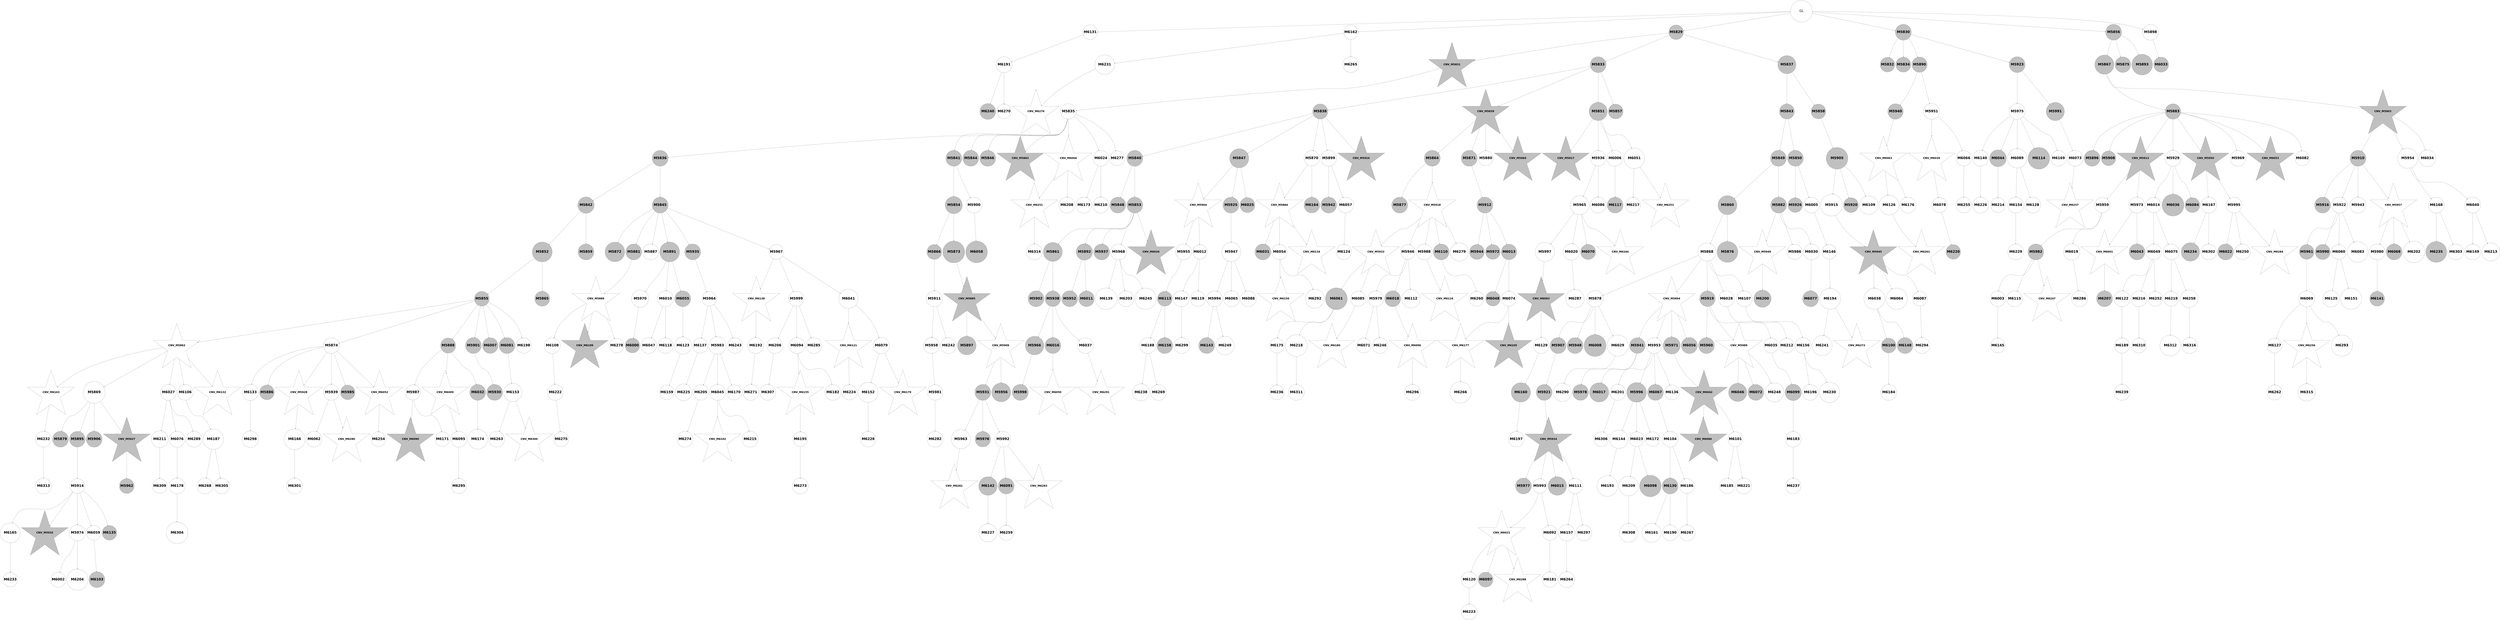 digraph G { 
6146 -> 6249;
6147 -> 6250;
6148 -> 6215;
6149 -> 6185;
6152 -> 6287;
6153 -> 6288;
6155 -> 6186;
6156 -> 6187;
6156 -> 6216;
6157 -> 6217;
6159 -> 6324;
6163 -> 6251;
6164 -> 6218;
6166 -> 6252;
6168 -> 6253;
6170 -> 6219;
6172 -> 6220;
6173 -> 6325;
6178 -> 6254;
6179 -> 6289;
6179 -> 6326;
6180 -> 6255;
6181 -> 6221;
6182 -> 6222;
6182 -> 6256;
6183 -> 6290;
6186 -> 6223;
6188 -> 6257;
6188 -> 6291;
6189 -> 6258;
6191 -> 6259;
6192 -> 6327;
6193 -> 6260;
6193 -> 6328;
6194 -> 6261;
6194 -> 6329;
6201 -> 6262;
6203 -> 6292;
6204 -> 6330;
6209 -> 6263;
6212 -> 6293;
6213 -> 6294;
6213 -> 6331;
6214 -> 6264;
6214 -> 6295;
6215 -> 6265;
6217 -> 6266;
6217 -> 6296;
6218 -> 6297;
6220 -> 6267;
6220 -> 6298;
6221 -> 6299;
6227 -> 6332;
6231 -> 6300;
6232 -> 6333;
6235 -> 6334;
6237 -> 6335;
6242 -> 6336;
6244 -> 6337;
6245 -> 6338;
6248 -> 6301;
6257 -> 6302;
6258 -> 6339;
6277 -> 6340;
6282 -> 6341;
6284 -> 6342;
5854 -> 5855;
5854 -> 5856;
5854 -> 5882;
5854 -> 5924;
5854 -> 6157;
5854 -> 6188;
5855 -> 5857;
5855 -> 5859;
5855 -> 5863;
5856 -> 5858;
5856 -> 5860;
5856 -> 5916;
5856 -> 5949;
5857 -> 5861;
5859 -> 5864;
5859 -> 5865;
5859 -> 5877;
5859 -> 5883;
5861 -> 5862;
5861 -> 5867;
5861 -> 5870;
5861 -> 5872;
5861 -> 5889;
5861 -> 6030;
5861 -> 6050;
5861 -> 6303;
5862 -> 5868;
5862 -> 5871;
5863 -> 5869;
5863 -> 5884;
5864 -> 5866;
5864 -> 5873;
5864 -> 5896;
5864 -> 5925;
5864 -> 5950;
5865 -> 5890;
5865 -> 5897;
5865 -> 5906;
5865 -> 6010;
5866 -> 5874;
5866 -> 5879;
5867 -> 5880;
5867 -> 5926;
5868 -> 5878;
5868 -> 5885;
5869 -> 5875;
5869 -> 5876;
5871 -> 5898;
5871 -> 5907;
5871 -> 5913;
5871 -> 5917;
5871 -> 5961;
5871 -> 5993;
5873 -> 5930;
5873 -> 5951;
5873 -> 6051;
5875 -> 5886;
5875 -> 5908;
5876 -> 5952;
5876 -> 6031;
5877 -> 5943;
5877 -> 5962;
5877 -> 6032;
5877 -> 6077;
5878 -> 5881;
5878 -> 5891;
5879 -> 5887;
5879 -> 5918;
5879 -> 5963;
5879 -> 5994;
5879 -> 6052;
5880 -> 5892;
5880 -> 5899;
5881 -> 5888;
5881 -> 5900;
5881 -> 5914;
5881 -> 5927;
5881 -> 6033;
5881 -> 6107;
5881 -> 6224;
5882 -> 5893;
5882 -> 5901;
5882 -> 5919;
5884 -> 5931;
5886 -> 5894;
5886 -> 5902;
5887 -> 5928;
5887 -> 5964;
5888 -> 5895;
5888 -> 6053;
5888 -> 6132;
5888 -> 6158;
5888 -> 6189;
5890 -> 5903;
5890 -> 5944;
5892 -> 5937;
5893 -> 5909;
5893 -> 5929;
5894 -> 5904;
5894 -> 5920;
5894 -> 5945;
5894 -> 6054;
5894 -> 6133;
5895 -> 5905;
5895 -> 5921;
5895 -> 5932;
5895 -> 5953;
5896 -> 5910;
5896 -> 6190;
5897 -> 5938;
5899 -> 5911;
5900 -> 5912;
5900 -> 5954;
5900 -> 5965;
5900 -> 6011;
5900 -> 6078;
5900 -> 6159;
5904 -> 5933;
5904 -> 5974;
5904 -> 6034;
5904 -> 6055;
5907 -> 5915;
5908 -> 5975;
5908 -> 6012;
5908 -> 6056;
5909 -> 5922;
5909 -> 5934;
5909 -> 5939;
5909 -> 5955;
5909 -> 5976;
5909 -> 5995;
5909 -> 6079;
5909 -> 6108;
5910 -> 6057;
5910 -> 6080;
5910 -> 6160;
5911 -> 5923;
5911 -> 5935;
5914 -> 6013;
5914 -> 6035;
5914 -> 6058;
5915 -> 6134;
5915 -> 6225;
5915 -> 6304;
5916 -> 5966;
5916 -> 5977;
5917 -> 5996;
5917 -> 6036;
5917 -> 6081;
5918 -> 5978;
5918 -> 6037;
5920 -> 5967;
5920 -> 5979;
5920 -> 5997;
5920 -> 6082;
5921 -> 5940;
5924 -> 6059;
5925 -> 5968;
5925 -> 6083;
5926 -> 6084;
5927 -> 5956;
5929 -> 5936;
5929 -> 5980;
5929 -> 6060;
5930 -> 5981;
5930 -> 6038;
5931 -> 5941;
5931 -> 5946;
5931 -> 6135;
5933 -> 5947;
5935 -> 5957;
5935 -> 5982;
5936 -> 5942;
5936 -> 5948;
5936 -> 5969;
5936 -> 5983;
5937 -> 5984;
5937 -> 6268;
5938 -> 5970;
5938 -> 5998;
5938 -> 6039;
5939 -> 5985;
5939 -> 5999;
5940 -> 5958;
5940 -> 6000;
5940 -> 6085;
5940 -> 6161;
5940 -> 6191;
5941 -> 5971;
5944 -> 5959;
5944 -> 5972;
5944 -> 6014;
5944 -> 6136;
5944 -> 6305;
5945 -> 5986;
5945 -> 6015;
5945 -> 6061;
5947 -> 5960;
5948 -> 5987;
5948 -> 6016;
5948 -> 6086;
5948 -> 6109;
5949 -> 6001;
5949 -> 6017;
5951 -> 5973;
5953 -> 5988;
5954 -> 6192;
5955 -> 6040;
5955 -> 6062;
5955 -> 6110;
5957 -> 5989;
5957 -> 6002;
5957 -> 6018;
5959 -> 6087;
5959 -> 6111;
5960 -> 6003;
5960 -> 6019;
5960 -> 6041;
5960 -> 6137;
5961 -> 5990;
5962 -> 5991;
5962 -> 6112;
5964 -> 5992;
5964 -> 6042;
5964 -> 6063;
5965 -> 6088;
5965 -> 6306;
5966 -> 6089;
5967 -> 6004;
5967 -> 6043;
5971 -> 6064;
5971 -> 6090;
5971 -> 6113;
5972 -> 6005;
5972 -> 6044;
5972 -> 6138;
5973 -> 6020;
5973 -> 6091;
5973 -> 6114;
5975 -> 6226;
5976 -> 6021;
5976 -> 6193;
5977 -> 6065;
5977 -> 6092;
5979 -> 6022;
5979 -> 6093;
5979 -> 6162;
5979 -> 6227;
5980 -> 6066;
5980 -> 6194;
5981 -> 6139;
5983 -> 6006;
5983 -> 6094;
5983 -> 6228;
5984 -> 6007;
5985 -> 6008;
5985 -> 6045;
5987 -> 6095;
5989 -> 6307;
5990 -> 6009;
5990 -> 6163;
5990 -> 6269;
5991 -> 6023;
5991 -> 6046;
5991 -> 6096;
5991 -> 6270;
5992 -> 6024;
5993 -> 6025;
5993 -> 6067;
5993 -> 6164;
5994 -> 6165;
5994 -> 6229;
5994 -> 6271;
5996 -> 6026;
5997 -> 6068;
5999 -> 6027;
5999 -> 6069;
6000 -> 6028;
6000 -> 6230;
6001 -> 6070;
6001 -> 6115;
6001 -> 6140;
6001 -> 6166;
6001 -> 6195;
6005 -> 6097;
6005 -> 6272;
6006 -> 6167;
6007 -> 6308;
6008 -> 6029;
6008 -> 6141;
6008 -> 6273;
6009 -> 6071;
6009 -> 6196;
6009 -> 6231;
6013 -> 6116;
6013 -> 6197;
6014 -> 6142;
6015 -> 6072;
6015 -> 6098;
6015 -> 6274;
6017 -> 6099;
6018 -> 6117;
6018 -> 6168;
6018 -> 6309;
6019 -> 6047;
6019 -> 6118;
6020 -> 6169;
6020 -> 6275;
6021 -> 6048;
6021 -> 6276;
6021 -> 6310;
6022 -> 6049;
6022 -> 6170;
6022 -> 6198;
6023 -> 6119;
6025 -> 6120;
6025 -> 6232;
6025 -> 6311;
6027 -> 6233;
6029 -> 6171;
6030 -> 6234;
6030 -> 6277;
6031 -> 6172;
6032 -> 6143;
6035 -> 6121;
6036 -> 6073;
6036 -> 6144;
6038 -> 6145;
6038 -> 6173;
6039 -> 6074;
6039 -> 6100;
6040 -> 6075;
6040 -> 6101;
6042 -> 6076;
6044 -> 6122;
6045 -> 6312;
6046 -> 6313;
6047 -> 6123;
6047 -> 6146;
6047 -> 6314;
6049 -> 6124;
6049 -> 6235;
6050 -> 6199;
6050 -> 6236;
6053 -> 6102;
6053 -> 6237;
6053 -> 6315;
6054 -> 6238;
6055 -> 6316;
6056 -> 6103;
6058 -> 6200;
6061 -> 6125;
6063 -> 6317;
6064 -> 6126;
6064 -> 6174;
6065 -> 6104;
6066 -> 6175;
6066 -> 6239;
6067 -> 6105;
6067 -> 6147;
6068 -> 6106;
6068 -> 6127;
6070 -> 6240;
6071 -> 6128;
6071 -> 6241;
6075 -> 6148;
6075 -> 6242;
6075 -> 6278;
6077 -> 6243;
6077 -> 6279;
6078 -> 6280;
6080 -> 6176;
6080 -> 6318;
6081 -> 6149;
6083 -> 6150;
6085 -> 6129;
6086 -> 6151;
6086 -> 6177;
6087 -> 6201;
6087 -> 6244;
6089 -> 6152;
6089 -> 6202;
6092 -> 6281;
6093 -> 6130;
6095 -> 6153;
6095 -> 6282;
6095 -> 6319;
6099 -> 6283;
6100 -> 6131;
6100 -> 6203;
6101 -> 6245;
6101 -> 6284;
6102 -> 6204;
6104 -> 6246;
6105 -> 6178;
6105 -> 6205;
6107 -> 6179;
6111 -> 6206;
6113 -> 6320;
6115 -> 6154;
6115 -> 6180;
6117 -> 6285;
6118 -> 6207;
6119 -> 6155;
6120 -> 6181;
6120 -> 6208;
6121 -> 6321;
6122 -> 6322;
6125 -> 6209;
6126 -> 6210;
6127 -> 6211;
6127 -> 6247;
6130 -> 6156;
6130 -> 6212;
6132 -> 6213;
6133 -> 6182;
6134 -> 6248;
6136 -> 6286;
6137 -> 6183;
6137 -> 6323;
6139 -> 6184;
6139 -> 6214;
5854 [label="GL" fontname="arial-bold" fontsize=56 width=5 height=5];
5855 [shape=circle style=filled fillcolor=grey fontname="helvetica-bold" fontsize=56 label="M5829" width=3.18 height=2 ];
5856 [shape=circle style=filled fillcolor=grey fontname="helvetica-bold" fontsize=56 label="M5830" width=0.17 height=2 ];
5857 [shape=star style=filled fillcolor=grey fontname="helvetica-bold" fontsize=42 label="CNV_M5831"];
5858 [shape=circle style=filled fillcolor=grey fontname="helvetica-bold" fontsize=56 label="M5832" width=3.08 height=2 ];
5859 [shape=circle style=filled fillcolor=grey fontname="helvetica-bold" fontsize=56 label="M5833" width=1 height=2 ];
5860 [shape=circle style=filled fillcolor=grey fontname="helvetica-bold" fontsize=56 label="M5834" width=2.61 height=2 ];
5861 [shape=circle style=filled fillcolor=white fontname="helvetica-bold" fontsize=56 label="M5835" width=3.55 height=2 ];
5862 [shape=circle style=filled fillcolor=grey fontname="helvetica-bold" fontsize=56 label="M5836" width=0.75 height=2 ];
5863 [shape=circle style=filled fillcolor=grey fontname="helvetica-bold" fontsize=56 label="M5837" width=4.14 height=2 ];
5864 [shape=circle style=filled fillcolor=grey fontname="helvetica-bold" fontsize=56 label="M5838" width=3.45 height=2 ];
5865 [shape=star style=filled fillcolor=grey fontname="helvetica-bold" fontsize=42 label="CNV_M5839"];
5866 [shape=circle style=filled fillcolor=grey fontname="helvetica-bold" fontsize=56 label="M5840" width=0.85 height=2 ];
5867 [shape=circle style=filled fillcolor=grey fontname="helvetica-bold" fontsize=56 label="M5841" width=1.68 height=2 ];
5868 [shape=circle style=filled fillcolor=grey fontname="helvetica-bold" fontsize=56 label="M5842" width=3.73 height=2 ];
5869 [shape=circle style=filled fillcolor=grey fontname="helvetica-bold" fontsize=56 label="M5843" width=2.54 height=2 ];
5870 [shape=circle style=filled fillcolor=grey fontname="helvetica-bold" fontsize=56 label="M5844" width=0.09 height=2 ];
5871 [shape=circle style=filled fillcolor=grey fontname="helvetica-bold" fontsize=56 label="M5845" width=0.61 height=2 ];
5872 [shape=circle style=filled fillcolor=grey fontname="helvetica-bold" fontsize=56 label="M5846" width=1.42 height=2 ];
5873 [shape=circle style=filled fillcolor=grey fontname="helvetica-bold" fontsize=56 label="M5847" width=4.36 height=2 ];
5874 [shape=circle style=filled fillcolor=grey fontname="helvetica-bold" fontsize=56 label="M5848" width=0.58 height=2 ];
5875 [shape=circle style=filled fillcolor=grey fontname="helvetica-bold" fontsize=56 label="M5849" width=3.62 height=2 ];
5876 [shape=circle style=filled fillcolor=grey fontname="helvetica-bold" fontsize=56 label="M5850" width=1.4 height=2 ];
5877 [shape=circle style=filled fillcolor=grey fontname="helvetica-bold" fontsize=56 label="M5851" width=4.14 height=2 ];
5878 [shape=circle style=filled fillcolor=grey fontname="helvetica-bold" fontsize=56 label="M5852" width=4.53 height=2 ];
5879 [shape=circle style=filled fillcolor=grey fontname="helvetica-bold" fontsize=56 label="M5853" width=1.72 height=2 ];
5880 [shape=circle style=filled fillcolor=grey fontname="helvetica-bold" fontsize=56 label="M5854" width=3.9 height=2 ];
5881 [shape=circle style=filled fillcolor=grey fontname="helvetica-bold" fontsize=56 label="M5855" width=2.83 height=2 ];
5882 [shape=circle style=filled fillcolor=grey fontname="helvetica-bold" fontsize=56 label="M5856" width=0.29 height=2 ];
5883 [shape=circle style=filled fillcolor=grey fontname="helvetica-bold" fontsize=56 label="M5857" width=2.9 height=2 ];
5884 [shape=circle style=filled fillcolor=grey fontname="helvetica-bold" fontsize=56 label="M5858" width=2.86 height=2 ];
5885 [shape=circle style=filled fillcolor=grey fontname="helvetica-bold" fontsize=56 label="M5859" width=0.63 height=2 ];
5886 [shape=circle style=filled fillcolor=grey fontname="helvetica-bold" fontsize=56 label="M5860" width=4.33 height=2 ];
5887 [shape=circle style=filled fillcolor=grey fontname="helvetica-bold" fontsize=56 label="M5861" width=4.32 height=2 ];
5888 [shape=star style=filled fillcolor=white fontname="helvetica-bold" fontsize=42 label="CNV_M5862"];
5889 [shape=star style=filled fillcolor=grey fontname="helvetica-bold" fontsize=42 label="CNV_M5863"];
5890 [shape=circle style=filled fillcolor=grey fontname="helvetica-bold" fontsize=56 label="M5864" width=1.52 height=2 ];
5891 [shape=circle style=filled fillcolor=grey fontname="helvetica-bold" fontsize=56 label="M5865" width=2.71 height=2 ];
5892 [shape=circle style=filled fillcolor=grey fontname="helvetica-bold" fontsize=56 label="M5866" width=2.76 height=2 ];
5893 [shape=circle style=filled fillcolor=grey fontname="helvetica-bold" fontsize=56 label="M5867" width=4.38 height=2 ];
5894 [shape=circle style=filled fillcolor=white fontname="helvetica-bold" fontsize=56 label="M5868" width=4.14 height=2 ];
5895 [shape=circle style=filled fillcolor=white fontname="helvetica-bold" fontsize=56 label="M5869" width=5 height=2 ];
5896 [shape=circle style=filled fillcolor=white fontname="helvetica-bold" fontsize=56 label="M5870" width=2.24 height=2 ];
5897 [shape=circle style=filled fillcolor=grey fontname="helvetica-bold" fontsize=56 label="M5871" width=0.9 height=2 ];
5898 [shape=circle style=filled fillcolor=grey fontname="helvetica-bold" fontsize=56 label="M5872" width=4.49 height=2 ];
5899 [shape=circle style=filled fillcolor=grey fontname="helvetica-bold" fontsize=56 label="M5873" width=4.97 height=2 ];
5900 [shape=circle style=filled fillcolor=white fontname="helvetica-bold" fontsize=56 label="M5874" width=1.2 height=2 ];
5901 [shape=circle style=filled fillcolor=grey fontname="helvetica-bold" fontsize=56 label="M5875" width=2.12 height=2 ];
5902 [shape=circle style=filled fillcolor=grey fontname="helvetica-bold" fontsize=56 label="M5876" width=4.76 height=2 ];
5903 [shape=circle style=filled fillcolor=grey fontname="helvetica-bold" fontsize=56 label="M5877" width=1.38 height=2 ];
5904 [shape=circle style=filled fillcolor=white fontname="helvetica-bold" fontsize=56 label="M5878" width=3.76 height=2 ];
5905 [shape=circle style=filled fillcolor=grey fontname="helvetica-bold" fontsize=56 label="M5879" width=0.1 height=2 ];
5906 [shape=circle style=filled fillcolor=white fontname="helvetica-bold" fontsize=56 label="M5880" width=3.4 height=2 ];
5907 [shape=circle style=filled fillcolor=grey fontname="helvetica-bold" fontsize=56 label="M5881" width=0.61 height=2 ];
5908 [shape=circle style=filled fillcolor=grey fontname="helvetica-bold" fontsize=56 label="M5882" width=1.37 height=2 ];
5909 [shape=circle style=filled fillcolor=grey fontname="helvetica-bold" fontsize=56 label="M5883" width=2.22 height=2 ];
5910 [shape=star style=filled fillcolor=white fontname="helvetica-bold" fontsize=42 label="CNV_M5884"];
5911 [shape=star style=filled fillcolor=grey fontname="helvetica-bold" fontsize=42 label="CNV_M5885"];
5912 [shape=circle style=filled fillcolor=grey fontname="helvetica-bold" fontsize=56 label="M5886" width=3.36 height=2 ];
5913 [shape=circle style=filled fillcolor=white fontname="helvetica-bold" fontsize=56 label="M5887" width=1.29 height=2 ];
5914 [shape=circle style=filled fillcolor=grey fontname="helvetica-bold" fontsize=56 label="M5888" width=3.44 height=2 ];
5915 [shape=star style=filled fillcolor=white fontname="helvetica-bold" fontsize=42 label="CNV_M5889"];
5916 [shape=circle style=filled fillcolor=grey fontname="helvetica-bold" fontsize=56 label="M5890" width=2.34 height=2 ];
5917 [shape=circle style=filled fillcolor=grey fontname="helvetica-bold" fontsize=56 label="M5891" width=4.52 height=2 ];
5918 [shape=circle style=filled fillcolor=grey fontname="helvetica-bold" fontsize=56 label="M5892" width=3.73 height=2 ];
5919 [shape=circle style=filled fillcolor=grey fontname="helvetica-bold" fontsize=56 label="M5893" width=4.73 height=2 ];
5920 [shape=star style=filled fillcolor=white fontname="helvetica-bold" fontsize=42 label="CNV_M5894"];
5921 [shape=circle style=filled fillcolor=grey fontname="helvetica-bold" fontsize=56 label="M5895" width=2.08 height=2 ];
5922 [shape=circle style=filled fillcolor=grey fontname="helvetica-bold" fontsize=56 label="M5896" width=1.06 height=2 ];
5923 [shape=circle style=filled fillcolor=grey fontname="helvetica-bold" fontsize=56 label="M5897" width=4.23 height=2 ];
5924 [shape=circle style=filled fillcolor=white fontname="helvetica-bold" fontsize=56 label="M5898" width=3.63 height=2 ];
5925 [shape=circle style=filled fillcolor=white fontname="helvetica-bold" fontsize=56 label="M5899" width=1.67 height=2 ];
5926 [shape=circle style=filled fillcolor=white fontname="helvetica-bold" fontsize=56 label="M5900" width=0.75 height=2 ];
5927 [shape=circle style=filled fillcolor=grey fontname="helvetica-bold" fontsize=56 label="M5901" width=0.39 height=2 ];
5928 [shape=circle style=filled fillcolor=grey fontname="helvetica-bold" fontsize=56 label="M5902" width=1.09 height=2 ];
5929 [shape=star style=filled fillcolor=grey fontname="helvetica-bold" fontsize=42 label="CNV_M5903"];
5930 [shape=star style=filled fillcolor=white fontname="helvetica-bold" fontsize=42 label="CNV_M5904"];
5931 [shape=circle style=filled fillcolor=grey fontname="helvetica-bold" fontsize=56 label="M5905" width=4.94 height=2 ];
5932 [shape=circle style=filled fillcolor=grey fontname="helvetica-bold" fontsize=56 label="M5906" width=0 height=2 ];
5933 [shape=circle style=filled fillcolor=grey fontname="helvetica-bold" fontsize=56 label="M5907" width=0.1 height=2 ];
5934 [shape=circle style=filled fillcolor=grey fontname="helvetica-bold" fontsize=56 label="M5908" width=3.03 height=2 ];
5935 [shape=star style=filled fillcolor=white fontname="helvetica-bold" fontsize=42 label="CNV_M5909"];
5936 [shape=circle style=filled fillcolor=grey fontname="helvetica-bold" fontsize=56 label="M5910" width=1.22 height=2 ];
5937 [shape=circle style=filled fillcolor=white fontname="helvetica-bold" fontsize=56 label="M5911" width=1.47 height=2 ];
5938 [shape=circle style=filled fillcolor=grey fontname="helvetica-bold" fontsize=56 label="M5912" width=3.63 height=2 ];
5939 [shape=star style=filled fillcolor=grey fontname="helvetica-bold" fontsize=42 label="CNV_M5913"];
5940 [shape=circle style=filled fillcolor=white fontname="helvetica-bold" fontsize=56 label="M5914" width=2.74 height=2 ];
5941 [shape=circle style=filled fillcolor=white fontname="helvetica-bold" fontsize=56 label="M5915" width=5 height=2 ];
5942 [shape=circle style=filled fillcolor=grey fontname="helvetica-bold" fontsize=56 label="M5916" width=1.88 height=2 ];
5943 [shape=star style=filled fillcolor=grey fontname="helvetica-bold" fontsize=42 label="CNV_M5917"];
5944 [shape=star style=filled fillcolor=white fontname="helvetica-bold" fontsize=42 label="CNV_M5918"];
5945 [shape=circle style=filled fillcolor=grey fontname="helvetica-bold" fontsize=56 label="M5919" width=3.56 height=2 ];
5946 [shape=circle style=filled fillcolor=grey fontname="helvetica-bold" fontsize=56 label="M5920" width=2.71 height=2 ];
5947 [shape=circle style=filled fillcolor=grey fontname="helvetica-bold" fontsize=56 label="M5921" width=0.27 height=2 ];
5948 [shape=circle style=filled fillcolor=white fontname="helvetica-bold" fontsize=56 label="M5922" width=1.45 height=2 ];
5949 [shape=circle style=filled fillcolor=grey fontname="helvetica-bold" fontsize=56 label="M5923" width=0.37 height=2 ];
5950 [shape=star style=filled fillcolor=grey fontname="helvetica-bold" fontsize=42 label="CNV_M5924"];
5951 [shape=circle style=filled fillcolor=grey fontname="helvetica-bold" fontsize=56 label="M5925" width=1.49 height=2 ];
5952 [shape=circle style=filled fillcolor=grey fontname="helvetica-bold" fontsize=56 label="M5926" width=3.2 height=2 ];
5953 [shape=star style=filled fillcolor=grey fontname="helvetica-bold" fontsize=42 label="CNV_M5927"];
5954 [shape=star style=filled fillcolor=white fontname="helvetica-bold" fontsize=42 label="CNV_M5928"];
5955 [shape=circle style=filled fillcolor=white fontname="helvetica-bold" fontsize=56 label="M5929" width=0.01 height=2 ];
5956 [shape=circle style=filled fillcolor=grey fontname="helvetica-bold" fontsize=56 label="M5930" width=0.53 height=2 ];
5957 [shape=circle style=filled fillcolor=grey fontname="helvetica-bold" fontsize=56 label="M5931" width=1.76 height=2 ];
5958 [shape=star style=filled fillcolor=grey fontname="helvetica-bold" fontsize=42 label="CNV_M5932"];
5959 [shape=star style=filled fillcolor=white fontname="helvetica-bold" fontsize=42 label="CNV_M5933"];
5960 [shape=star style=filled fillcolor=grey fontname="helvetica-bold" fontsize=42 label="CNV_M5934"];
5961 [shape=circle style=filled fillcolor=grey fontname="helvetica-bold" fontsize=56 label="M5935" width=0.62 height=2 ];
5962 [shape=circle style=filled fillcolor=white fontname="helvetica-bold" fontsize=56 label="M5936" width=2.19 height=2 ];
5963 [shape=circle style=filled fillcolor=grey fontname="helvetica-bold" fontsize=56 label="M5937" width=0.51 height=2 ];
5964 [shape=circle style=filled fillcolor=grey fontname="helvetica-bold" fontsize=56 label="M5938" width=2.14 height=2 ];
5965 [shape=circle style=filled fillcolor=white fontname="helvetica-bold" fontsize=56 label="M5939" width=1.78 height=2 ];
5966 [shape=circle style=filled fillcolor=grey fontname="helvetica-bold" fontsize=56 label="M5940" width=2.21 height=2 ];
5967 [shape=circle style=filled fillcolor=grey fontname="helvetica-bold" fontsize=56 label="M5941" width=3.57 height=2 ];
5968 [shape=circle style=filled fillcolor=grey fontname="helvetica-bold" fontsize=56 label="M5942" width=1.24 height=2 ];
5969 [shape=circle style=filled fillcolor=white fontname="helvetica-bold" fontsize=56 label="M5943" width=0.93 height=2 ];
5970 [shape=circle style=filled fillcolor=grey fontname="helvetica-bold" fontsize=56 label="M5944" width=2.66 height=2 ];
5971 [shape=star style=filled fillcolor=grey fontname="helvetica-bold" fontsize=42 label="CNV_M5945"];
5972 [shape=circle style=filled fillcolor=white fontname="helvetica-bold" fontsize=56 label="M5946" width=2.97 height=2 ];
5973 [shape=circle style=filled fillcolor=white fontname="helvetica-bold" fontsize=56 label="M5947" width=4.37 height=2 ];
5974 [shape=circle style=filled fillcolor=grey fontname="helvetica-bold" fontsize=56 label="M5948" width=1.12 height=2 ];
5975 [shape=star style=filled fillcolor=white fontname="helvetica-bold" fontsize=42 label="CNV_M5949"];
5976 [shape=star style=filled fillcolor=grey fontname="helvetica-bold" fontsize=42 label="CNV_M5950"];
5977 [shape=circle style=filled fillcolor=white fontname="helvetica-bold" fontsize=56 label="M5951" width=0.01 height=2 ];
5978 [shape=circle style=filled fillcolor=grey fontname="helvetica-bold" fontsize=56 label="M5952" width=1.44 height=2 ];
5979 [shape=circle style=filled fillcolor=white fontname="helvetica-bold" fontsize=56 label="M5953" width=0.31 height=2 ];
5980 [shape=circle style=filled fillcolor=white fontname="helvetica-bold" fontsize=56 label="M5954" width=4.61 height=2 ];
5981 [shape=circle style=filled fillcolor=white fontname="helvetica-bold" fontsize=56 label="M5955" width=1.92 height=2 ];
5982 [shape=circle style=filled fillcolor=grey fontname="helvetica-bold" fontsize=56 label="M5956" width=4.31 height=2 ];
5983 [shape=star style=filled fillcolor=white fontname="helvetica-bold" fontsize=42 label="CNV_M5957"];
5984 [shape=circle style=filled fillcolor=white fontname="helvetica-bold" fontsize=56 label="M5958" width=0.52 height=2 ];
5985 [shape=circle style=filled fillcolor=white fontname="helvetica-bold" fontsize=56 label="M5959" width=3.49 height=2 ];
5986 [shape=circle style=filled fillcolor=grey fontname="helvetica-bold" fontsize=56 label="M5960" width=0.58 height=2 ];
5987 [shape=circle style=filled fillcolor=grey fontname="helvetica-bold" fontsize=56 label="M5961" width=2.94 height=2 ];
5988 [shape=circle style=filled fillcolor=grey fontname="helvetica-bold" fontsize=56 label="M5962" width=2.86 height=2 ];
5989 [shape=circle style=filled fillcolor=white fontname="helvetica-bold" fontsize=56 label="M5963" width=4.38 height=2 ];
5990 [shape=circle style=filled fillcolor=white fontname="helvetica-bold" fontsize=56 label="M5964" width=3.27 height=2 ];
5991 [shape=circle style=filled fillcolor=white fontname="helvetica-bold" fontsize=56 label="M5965" width=4.32 height=2 ];
5992 [shape=circle style=filled fillcolor=grey fontname="helvetica-bold" fontsize=56 label="M5966" width=4.23 height=2 ];
5993 [shape=circle style=filled fillcolor=white fontname="helvetica-bold" fontsize=56 label="M5967" width=2.97 height=2 ];
5994 [shape=circle style=filled fillcolor=white fontname="helvetica-bold" fontsize=56 label="M5968" width=2.04 height=2 ];
5995 [shape=circle style=filled fillcolor=white fontname="helvetica-bold" fontsize=56 label="M5969" width=2.11 height=2 ];
5996 [shape=circle style=filled fillcolor=white fontname="helvetica-bold" fontsize=56 label="M5970" width=3.93 height=2 ];
5997 [shape=circle style=filled fillcolor=grey fontname="helvetica-bold" fontsize=56 label="M5971" width=3.89 height=2 ];
5998 [shape=circle style=filled fillcolor=grey fontname="helvetica-bold" fontsize=56 label="M5972" width=3.02 height=2 ];
5999 [shape=circle style=filled fillcolor=white fontname="helvetica-bold" fontsize=56 label="M5973" width=1.78 height=2 ];
6000 [shape=circle style=filled fillcolor=white fontname="helvetica-bold" fontsize=56 label="M5974" width=1.42 height=2 ];
6001 [shape=circle style=filled fillcolor=white fontname="helvetica-bold" fontsize=56 label="M5975" width=0.61 height=2 ];
6002 [shape=circle style=filled fillcolor=grey fontname="helvetica-bold" fontsize=56 label="M5976" width=2.26 height=2 ];
6003 [shape=circle style=filled fillcolor=grey fontname="helvetica-bold" fontsize=56 label="M5977" width=0.17 height=2 ];
6004 [shape=circle style=filled fillcolor=grey fontname="helvetica-bold" fontsize=56 label="M5978" width=0.87 height=2 ];
6005 [shape=circle style=filled fillcolor=white fontname="helvetica-bold" fontsize=56 label="M5979" width=1.5 height=2 ];
6006 [shape=circle style=filled fillcolor=white fontname="helvetica-bold" fontsize=56 label="M5980" width=1.06 height=2 ];
6007 [shape=circle style=filled fillcolor=white fontname="helvetica-bold" fontsize=56 label="M5981" width=2.2 height=2 ];
6008 [shape=circle style=filled fillcolor=grey fontname="helvetica-bold" fontsize=56 label="M5982" width=1.9 height=2 ];
6009 [shape=circle style=filled fillcolor=white fontname="helvetica-bold" fontsize=56 label="M5983" width=3.98 height=2 ];
6010 [shape=star style=filled fillcolor=grey fontname="helvetica-bold" fontsize=42 label="CNV_M5984"];
6011 [shape=circle style=filled fillcolor=grey fontname="helvetica-bold" fontsize=56 label="M5985" width=3.24 height=2 ];
6012 [shape=circle style=filled fillcolor=white fontname="helvetica-bold" fontsize=56 label="M5986" width=3.48 height=2 ];
6013 [shape=circle style=filled fillcolor=white fontname="helvetica-bold" fontsize=56 label="M5987" width=2.38 height=2 ];
6014 [shape=circle style=filled fillcolor=white fontname="helvetica-bold" fontsize=56 label="M5988" width=0.94 height=2 ];
6015 [shape=star style=filled fillcolor=white fontname="helvetica-bold" fontsize=42 label="CNV_M5989"];
6016 [shape=circle style=filled fillcolor=grey fontname="helvetica-bold" fontsize=56 label="M5990" width=2.47 height=2 ];
6017 [shape=circle style=filled fillcolor=grey fontname="helvetica-bold" fontsize=56 label="M5991" width=4.15 height=2 ];
6018 [shape=circle style=filled fillcolor=white fontname="helvetica-bold" fontsize=56 label="M5992" width=1.51 height=2 ];
6019 [shape=circle style=filled fillcolor=white fontname="helvetica-bold" fontsize=56 label="M5993" width=3.25 height=2 ];
6020 [shape=circle style=filled fillcolor=white fontname="helvetica-bold" fontsize=56 label="M5994" width=2.05 height=2 ];
6021 [shape=circle style=filled fillcolor=white fontname="helvetica-bold" fontsize=56 label="M5995" width=1.25 height=2 ];
6022 [shape=circle style=filled fillcolor=grey fontname="helvetica-bold" fontsize=56 label="M5996" width=4.48 height=2 ];
6023 [shape=circle style=filled fillcolor=white fontname="helvetica-bold" fontsize=56 label="M5997" width=4.4 height=2 ];
6024 [shape=circle style=filled fillcolor=grey fontname="helvetica-bold" fontsize=56 label="M5998" width=3.65 height=2 ];
6025 [shape=circle style=filled fillcolor=white fontname="helvetica-bold" fontsize=56 label="M5999" width=2.38 height=2 ];
6026 [shape=circle style=filled fillcolor=grey fontname="helvetica-bold" fontsize=56 label="M6000" width=3.24 height=2 ];
6027 [shape=star style=filled fillcolor=white fontname="helvetica-bold" fontsize=42 label="CNV_M6001"];
6028 [shape=circle style=filled fillcolor=white fontname="helvetica-bold" fontsize=56 label="M6002" width=2.55 height=2 ];
6029 [shape=circle style=filled fillcolor=white fontname="helvetica-bold" fontsize=56 label="M6003" width=2.24 height=2 ];
6030 [shape=star style=filled fillcolor=white fontname="helvetica-bold" fontsize=42 label="CNV_M6004"];
6031 [shape=circle style=filled fillcolor=white fontname="helvetica-bold" fontsize=56 label="M6005" width=1.19 height=2 ];
6032 [shape=circle style=filled fillcolor=white fontname="helvetica-bold" fontsize=56 label="M6006" width=0.07 height=2 ];
6033 [shape=circle style=filled fillcolor=grey fontname="helvetica-bold" fontsize=56 label="M6007" width=2.14 height=2 ];
6034 [shape=circle style=filled fillcolor=grey fontname="helvetica-bold" fontsize=56 label="M6008" width=5 height=2 ];
6035 [shape=star style=filled fillcolor=white fontname="helvetica-bold" fontsize=42 label="CNV_M6009"];
6036 [shape=circle style=filled fillcolor=white fontname="helvetica-bold" fontsize=56 label="M6010" width=1.15 height=2 ];
6037 [shape=circle style=filled fillcolor=grey fontname="helvetica-bold" fontsize=56 label="M6011" width=2.13 height=2 ];
6038 [shape=circle style=filled fillcolor=white fontname="helvetica-bold" fontsize=56 label="M6012" width=3.24 height=2 ];
6039 [shape=circle style=filled fillcolor=grey fontname="helvetica-bold" fontsize=56 label="M6013" width=3.53 height=2 ];
6040 [shape=circle style=filled fillcolor=white fontname="helvetica-bold" fontsize=56 label="M6014" width=2.38 height=2 ];
6041 [shape=circle style=filled fillcolor=grey fontname="helvetica-bold" fontsize=56 label="M6015" width=4.22 height=2 ];
6042 [shape=circle style=filled fillcolor=grey fontname="helvetica-bold" fontsize=56 label="M6016" width=0.94 height=2 ];
6043 [shape=circle style=filled fillcolor=grey fontname="helvetica-bold" fontsize=56 label="M6017" width=4.37 height=2 ];
6044 [shape=circle style=filled fillcolor=grey fontname="helvetica-bold" fontsize=56 label="M6018" width=0.64 height=2 ];
6045 [shape=circle style=filled fillcolor=white fontname="helvetica-bold" fontsize=56 label="M6019" width=3.74 height=2 ];
6046 [shape=circle style=filled fillcolor=white fontname="helvetica-bold" fontsize=56 label="M6020" width=3.76 height=2 ];
6047 [shape=star style=filled fillcolor=white fontname="helvetica-bold" fontsize=42 label="CNV_M6021"];
6048 [shape=circle style=filled fillcolor=grey fontname="helvetica-bold" fontsize=56 label="M6022" width=1.86 height=2 ];
6049 [shape=circle style=filled fillcolor=white fontname="helvetica-bold" fontsize=56 label="M6023" width=3.38 height=2 ];
6050 [shape=circle style=filled fillcolor=white fontname="helvetica-bold" fontsize=56 label="M6024" width=2.06 height=2 ];
6051 [shape=circle style=filled fillcolor=grey fontname="helvetica-bold" fontsize=56 label="M6025" width=2.64 height=2 ];
6052 [shape=star style=filled fillcolor=grey fontname="helvetica-bold" fontsize=42 label="CNV_M6026"];
6053 [shape=circle style=filled fillcolor=white fontname="helvetica-bold" fontsize=56 label="M6027" width=0.9 height=2 ];
6054 [shape=circle style=filled fillcolor=white fontname="helvetica-bold" fontsize=56 label="M6028" width=1.34 height=2 ];
6055 [shape=circle style=filled fillcolor=white fontname="helvetica-bold" fontsize=56 label="M6029" width=4.86 height=2 ];
6056 [shape=circle style=filled fillcolor=white fontname="helvetica-bold" fontsize=56 label="M6030" width=1.25 height=2 ];
6057 [shape=circle style=filled fillcolor=grey fontname="helvetica-bold" fontsize=56 label="M6031" width=1.91 height=2 ];
6058 [shape=circle style=filled fillcolor=grey fontname="helvetica-bold" fontsize=56 label="M6032" width=0.38 height=2 ];
6059 [shape=circle style=filled fillcolor=grey fontname="helvetica-bold" fontsize=56 label="M6033" width=2.56 height=2 ];
6060 [shape=circle style=filled fillcolor=white fontname="helvetica-bold" fontsize=56 label="M6034" width=3.83 height=2 ];
6061 [shape=circle style=filled fillcolor=white fontname="helvetica-bold" fontsize=56 label="M6035" width=2.77 height=2 ];
6062 [shape=circle style=filled fillcolor=grey fontname="helvetica-bold" fontsize=56 label="M6036" width=4.99 height=2 ];
6063 [shape=circle style=filled fillcolor=white fontname="helvetica-bold" fontsize=56 label="M6037" width=1.51 height=2 ];
6064 [shape=circle style=filled fillcolor=white fontname="helvetica-bold" fontsize=56 label="M6038" width=4.79 height=2 ];
6065 [shape=star style=filled fillcolor=white fontname="helvetica-bold" fontsize=42 label="CNV_M6039"];
6066 [shape=circle style=filled fillcolor=white fontname="helvetica-bold" fontsize=56 label="M6040" width=0.92 height=2 ];
6067 [shape=circle style=filled fillcolor=white fontname="helvetica-bold" fontsize=56 label="M6041" width=4.38 height=2 ];
6068 [shape=star style=filled fillcolor=grey fontname="helvetica-bold" fontsize=42 label="CNV_M6042"];
6069 [shape=circle style=filled fillcolor=grey fontname="helvetica-bold" fontsize=56 label="M6043" width=0.73 height=2 ];
6070 [shape=circle style=filled fillcolor=grey fontname="helvetica-bold" fontsize=56 label="M6044" width=3.83 height=2 ];
6071 [shape=circle style=filled fillcolor=white fontname="helvetica-bold" fontsize=56 label="M6045" width=0.74 height=2 ];
6072 [shape=circle style=filled fillcolor=grey fontname="helvetica-bold" fontsize=56 label="M6046" width=4.15 height=2 ];
6073 [shape=circle style=filled fillcolor=white fontname="helvetica-bold" fontsize=56 label="M6047" width=0.56 height=2 ];
6074 [shape=circle style=filled fillcolor=grey fontname="helvetica-bold" fontsize=56 label="M6048" width=3.25 height=2 ];
6075 [shape=circle style=filled fillcolor=white fontname="helvetica-bold" fontsize=56 label="M6049" width=2.17 height=2 ];
6076 [shape=star style=filled fillcolor=white fontname="helvetica-bold" fontsize=42 label="CNV_M6050"];
6077 [shape=circle style=filled fillcolor=white fontname="helvetica-bold" fontsize=56 label="M6051" width=4.68 height=2 ];
6078 [shape=star style=filled fillcolor=white fontname="helvetica-bold" fontsize=42 label="CNV_M6052"];
6079 [shape=star style=filled fillcolor=grey fontname="helvetica-bold" fontsize=42 label="CNV_M6053"];
6080 [shape=circle style=filled fillcolor=white fontname="helvetica-bold" fontsize=56 label="M6054" width=3.47 height=2 ];
6081 [shape=circle style=filled fillcolor=grey fontname="helvetica-bold" fontsize=56 label="M6055" width=0.72 height=2 ];
6082 [shape=circle style=filled fillcolor=grey fontname="helvetica-bold" fontsize=56 label="M6056" width=3.67 height=2 ];
6083 [shape=circle style=filled fillcolor=white fontname="helvetica-bold" fontsize=56 label="M6057" width=2.03 height=2 ];
6084 [shape=circle style=filled fillcolor=grey fontname="helvetica-bold" fontsize=56 label="M6058" width=4.95 height=2 ];
6085 [shape=circle style=filled fillcolor=white fontname="helvetica-bold" fontsize=56 label="M6059" width=3 height=2 ];
6086 [shape=circle style=filled fillcolor=white fontname="helvetica-bold" fontsize=56 label="M6060" width=2.62 height=2 ];
6087 [shape=circle style=filled fillcolor=grey fontname="helvetica-bold" fontsize=56 label="M6061" width=4.97 height=2 ];
6088 [shape=circle style=filled fillcolor=white fontname="helvetica-bold" fontsize=56 label="M6062" width=0.52 height=2 ];
6089 [shape=star style=filled fillcolor=white fontname="helvetica-bold" fontsize=42 label="CNV_M6063"];
6090 [shape=circle style=filled fillcolor=white fontname="helvetica-bold" fontsize=56 label="M6064" width=4.86 height=2 ];
6091 [shape=circle style=filled fillcolor=white fontname="helvetica-bold" fontsize=56 label="M6065" width=0.97 height=2 ];
6092 [shape=circle style=filled fillcolor=white fontname="helvetica-bold" fontsize=56 label="M6066" width=2.28 height=2 ];
6093 [shape=circle style=filled fillcolor=grey fontname="helvetica-bold" fontsize=56 label="M6067" width=0.19 height=2 ];
6094 [shape=circle style=filled fillcolor=grey fontname="helvetica-bold" fontsize=56 label="M6068" width=0.78 height=2 ];
6095 [shape=circle style=filled fillcolor=white fontname="helvetica-bold" fontsize=56 label="M6069" width=1.91 height=2 ];
6096 [shape=circle style=filled fillcolor=grey fontname="helvetica-bold" fontsize=56 label="M6070" width=2.48 height=2 ];
6097 [shape=circle style=filled fillcolor=white fontname="helvetica-bold" fontsize=56 label="M6071" width=2.86 height=2 ];
6098 [shape=circle style=filled fillcolor=grey fontname="helvetica-bold" fontsize=56 label="M6072" width=0.12 height=2 ];
6099 [shape=circle style=filled fillcolor=white fontname="helvetica-bold" fontsize=56 label="M6073" width=0.42 height=2 ];
6100 [shape=circle style=filled fillcolor=white fontname="helvetica-bold" fontsize=56 label="M6074" width=3.43 height=2 ];
6101 [shape=circle style=filled fillcolor=white fontname="helvetica-bold" fontsize=56 label="M6075" width=1.17 height=2 ];
6102 [shape=circle style=filled fillcolor=white fontname="helvetica-bold" fontsize=56 label="M6076" width=1.49 height=2 ];
6103 [shape=circle style=filled fillcolor=grey fontname="helvetica-bold" fontsize=56 label="M6077" width=1.46 height=2 ];
6104 [shape=circle style=filled fillcolor=white fontname="helvetica-bold" fontsize=56 label="M6078" width=2.45 height=2 ];
6105 [shape=circle style=filled fillcolor=white fontname="helvetica-bold" fontsize=56 label="M6079" width=3.73 height=2 ];
6106 [shape=star style=filled fillcolor=grey fontname="helvetica-bold" fontsize=42 label="CNV_M6080"];
6107 [shape=circle style=filled fillcolor=grey fontname="helvetica-bold" fontsize=56 label="M6081" width=1.96 height=2 ];
6108 [shape=circle style=filled fillcolor=white fontname="helvetica-bold" fontsize=56 label="M6082" width=3.01 height=2 ];
6109 [shape=circle style=filled fillcolor=white fontname="helvetica-bold" fontsize=56 label="M6083" width=4.73 height=2 ];
6110 [shape=circle style=filled fillcolor=grey fontname="helvetica-bold" fontsize=56 label="M6084" width=2.73 height=2 ];
6111 [shape=circle style=filled fillcolor=white fontname="helvetica-bold" fontsize=56 label="M6085" width=3.43 height=2 ];
6112 [shape=circle style=filled fillcolor=white fontname="helvetica-bold" fontsize=56 label="M6086" width=1.05 height=2 ];
6113 [shape=circle style=filled fillcolor=white fontname="helvetica-bold" fontsize=56 label="M6087" width=3.17 height=2 ];
6114 [shape=circle style=filled fillcolor=white fontname="helvetica-bold" fontsize=56 label="M6088" width=2.04 height=2 ];
6115 [shape=circle style=filled fillcolor=white fontname="helvetica-bold" fontsize=56 label="M6089" width=4.45 height=2 ];
6116 [shape=star style=filled fillcolor=grey fontname="helvetica-bold" fontsize=42 label="CNV_M6090"];
6117 [shape=circle style=filled fillcolor=grey fontname="helvetica-bold" fontsize=56 label="M6091" width=1.97 height=2 ];
6118 [shape=circle style=filled fillcolor=white fontname="helvetica-bold" fontsize=56 label="M6092" width=2.68 height=2 ];
6119 [shape=star style=filled fillcolor=grey fontname="helvetica-bold" fontsize=42 label="CNV_M6093"];
6120 [shape=circle style=filled fillcolor=white fontname="helvetica-bold" fontsize=56 label="M6094" width=1.31 height=2 ];
6121 [shape=circle style=filled fillcolor=white fontname="helvetica-bold" fontsize=56 label="M6095" width=1.28 height=2 ];
6122 [shape=star style=filled fillcolor=white fontname="helvetica-bold" fontsize=42 label="CNV_M6096"];
6123 [shape=circle style=filled fillcolor=grey fontname="helvetica-bold" fontsize=56 label="M6097" width=2.65 height=2 ];
6124 [shape=circle style=filled fillcolor=grey fontname="helvetica-bold" fontsize=56 label="M6098" width=4.9 height=2 ];
6125 [shape=circle style=filled fillcolor=grey fontname="helvetica-bold" fontsize=56 label="M6099" width=3.74 height=2 ];
6126 [shape=circle style=filled fillcolor=grey fontname="helvetica-bold" fontsize=56 label="M6100" width=2.9 height=2 ];
6127 [shape=circle style=filled fillcolor=white fontname="helvetica-bold" fontsize=56 label="M6101" width=2.8 height=2 ];
6128 [shape=star style=filled fillcolor=white fontname="helvetica-bold" fontsize=42 label="CNV_M6102"];
6129 [shape=circle style=filled fillcolor=grey fontname="helvetica-bold" fontsize=56 label="M6103" width=0.92 height=2 ];
6130 [shape=circle style=filled fillcolor=white fontname="helvetica-bold" fontsize=56 label="M6104" width=0.05 height=2 ];
6131 [shape=star style=filled fillcolor=grey fontname="helvetica-bold" fontsize=42 label="CNV_M6105"];
6132 [shape=circle style=filled fillcolor=white fontname="helvetica-bold" fontsize=56 label="M6106" width=3.56 height=2 ];
6133 [shape=circle style=filled fillcolor=white fontname="helvetica-bold" fontsize=56 label="M6107" width=2.03 height=2 ];
6134 [shape=circle style=filled fillcolor=white fontname="helvetica-bold" fontsize=56 label="M6108" width=0.83 height=2 ];
6135 [shape=circle style=filled fillcolor=white fontname="helvetica-bold" fontsize=56 label="M6109" width=4.23 height=2 ];
6136 [shape=circle style=filled fillcolor=grey fontname="helvetica-bold" fontsize=56 label="M6110" width=0.44 height=2 ];
6137 [shape=circle style=filled fillcolor=white fontname="helvetica-bold" fontsize=56 label="M6111" width=3.45 height=2 ];
6138 [shape=circle style=filled fillcolor=white fontname="helvetica-bold" fontsize=56 label="M6112" width=4.21 height=2 ];
6139 [shape=circle style=filled fillcolor=grey fontname="helvetica-bold" fontsize=56 label="M6113" width=2.86 height=2 ];
6140 [shape=circle style=filled fillcolor=grey fontname="helvetica-bold" fontsize=56 label="M6114" width=4.95 height=2 ];
6141 [shape=circle style=filled fillcolor=white fontname="helvetica-bold" fontsize=56 label="M6115" width=0.55 height=2 ];
6142 [shape=star style=filled fillcolor=white fontname="helvetica-bold" fontsize=42 label="CNV_M6116"];
6143 [shape=circle style=filled fillcolor=grey fontname="helvetica-bold" fontsize=56 label="M6117" width=1.95 height=2 ];
6144 [shape=circle style=filled fillcolor=white fontname="helvetica-bold" fontsize=56 label="M6118" width=2.2 height=2 ];
6145 [shape=circle style=filled fillcolor=white fontname="helvetica-bold" fontsize=56 label="M6119" width=3.5 height=2 ];
6146 [shape=circle style=filled fillcolor=white fontname="helvetica-bold" fontsize=56 label="M6120" width=1.63 height=2 ];
6147 [shape=star style=filled fillcolor=white fontname="helvetica-bold" fontsize=42 label="CNV_M6121"];
6148 [shape=circle style=filled fillcolor=white fontname="helvetica-bold" fontsize=56 label="M6122" width=0.25 height=2 ];
6149 [shape=circle style=filled fillcolor=white fontname="helvetica-bold" fontsize=56 label="M6123" width=3.93 height=2 ];
6150 [shape=circle style=filled fillcolor=white fontname="helvetica-bold" fontsize=56 label="M6124" width=2.49 height=2 ];
6151 [shape=circle style=filled fillcolor=white fontname="helvetica-bold" fontsize=56 label="M6125" width=3.77 height=2 ];
6152 [shape=circle style=filled fillcolor=white fontname="helvetica-bold" fontsize=56 label="M6126" width=4.5 height=2 ];
6153 [shape=circle style=filled fillcolor=white fontname="helvetica-bold" fontsize=56 label="M6127" width=3.38 height=2 ];
6154 [shape=circle style=filled fillcolor=white fontname="helvetica-bold" fontsize=56 label="M6128" width=1.7 height=2 ];
6155 [shape=circle style=filled fillcolor=white fontname="helvetica-bold" fontsize=56 label="M6129" width=1.7 height=2 ];
6156 [shape=circle style=filled fillcolor=grey fontname="helvetica-bold" fontsize=56 label="M6130" width=1.12 height=2 ];
6157 [shape=circle style=filled fillcolor=white fontname="helvetica-bold" fontsize=56 label="M6131" width=2.95 height=2 ];
6158 [shape=star style=filled fillcolor=white fontname="helvetica-bold" fontsize=42 label="CNV_M6132"];
6159 [shape=circle style=filled fillcolor=white fontname="helvetica-bold" fontsize=56 label="M6133" width=3.71 height=2 ];
6160 [shape=star style=filled fillcolor=white fontname="helvetica-bold" fontsize=42 label="CNV_M6134"];
6161 [shape=circle style=filled fillcolor=grey fontname="helvetica-bold" fontsize=56 label="M6135" width=3.1 height=2 ];
6162 [shape=circle style=filled fillcolor=white fontname="helvetica-bold" fontsize=56 label="M6136" width=2.69 height=2 ];
6163 [shape=circle style=filled fillcolor=white fontname="helvetica-bold" fontsize=56 label="M6137" width=2.48 height=2 ];
6164 [shape=star style=filled fillcolor=white fontname="helvetica-bold" fontsize=42 label="CNV_M6138"];
6165 [shape=circle style=filled fillcolor=white fontname="helvetica-bold" fontsize=56 label="M6139" width=4.9 height=2 ];
6166 [shape=circle style=filled fillcolor=white fontname="helvetica-bold" fontsize=56 label="M6140" width=1.39 height=2 ];
6167 [shape=circle style=filled fillcolor=grey fontname="helvetica-bold" fontsize=56 label="M6141" width=2.84 height=2 ];
6168 [shape=circle style=filled fillcolor=grey fontname="helvetica-bold" fontsize=56 label="M6142" width=4.22 height=2 ];
6169 [shape=circle style=filled fillcolor=grey fontname="helvetica-bold" fontsize=56 label="M6143" width=0.37 height=2 ];
6170 [shape=circle style=filled fillcolor=white fontname="helvetica-bold" fontsize=56 label="M6144" width=4.24 height=2 ];
6171 [shape=circle style=filled fillcolor=white fontname="helvetica-bold" fontsize=56 label="M6145" width=3.18 height=2 ];
6172 [shape=circle style=filled fillcolor=white fontname="helvetica-bold" fontsize=56 label="M6146" width=3.22 height=2 ];
6173 [shape=circle style=filled fillcolor=white fontname="helvetica-bold" fontsize=56 label="M6147" width=1.91 height=2 ];
6174 [shape=circle style=filled fillcolor=grey fontname="helvetica-bold" fontsize=56 label="M6148" width=0.71 height=2 ];
6175 [shape=circle style=filled fillcolor=white fontname="helvetica-bold" fontsize=56 label="M6149" width=1.67 height=2 ];
6176 [shape=star style=filled fillcolor=white fontname="helvetica-bold" fontsize=42 label="CNV_M6150"];
6177 [shape=circle style=filled fillcolor=white fontname="helvetica-bold" fontsize=56 label="M6151" width=4.83 height=2 ];
6178 [shape=circle style=filled fillcolor=white fontname="helvetica-bold" fontsize=56 label="M6152" width=4.58 height=2 ];
6179 [shape=circle style=filled fillcolor=white fontname="helvetica-bold" fontsize=56 label="M6153" width=4.17 height=2 ];
6180 [shape=circle style=filled fillcolor=white fontname="helvetica-bold" fontsize=56 label="M6154" width=0.68 height=2 ];
6181 [shape=star style=filled fillcolor=white fontname="helvetica-bold" fontsize=42 label="CNV_M6155"];
6182 [shape=circle style=filled fillcolor=white fontname="helvetica-bold" fontsize=56 label="M6156" width=1.04 height=2 ];
6183 [shape=circle style=filled fillcolor=white fontname="helvetica-bold" fontsize=56 label="M6157" width=3.76 height=2 ];
6184 [shape=circle style=filled fillcolor=grey fontname="helvetica-bold" fontsize=56 label="M6158" width=1.69 height=2 ];
6185 [shape=circle style=filled fillcolor=white fontname="helvetica-bold" fontsize=56 label="M6159" width=2.95 height=2 ];
6186 [shape=circle style=filled fillcolor=grey fontname="helvetica-bold" fontsize=56 label="M6160" width=4.4 height=2 ];
6187 [shape=circle style=filled fillcolor=white fontname="helvetica-bold" fontsize=56 label="M6161" width=4.35 height=2 ];
6188 [shape=circle style=filled fillcolor=white fontname="helvetica-bold" fontsize=56 label="M6162" width=3.13 height=2 ];
6189 [shape=star style=filled fillcolor=white fontname="helvetica-bold" fontsize=42 label="CNV_M6163"];
6190 [shape=circle style=filled fillcolor=grey fontname="helvetica-bold" fontsize=56 label="M6164" width=2.12 height=2 ];
6191 [shape=circle style=filled fillcolor=white fontname="helvetica-bold" fontsize=56 label="M6165" width=4.56 height=2 ];
6192 [shape=circle style=filled fillcolor=white fontname="helvetica-bold" fontsize=56 label="M6166" width=4.74 height=2 ];
6193 [shape=circle style=filled fillcolor=white fontname="helvetica-bold" fontsize=56 label="M6167" width=0.96 height=2 ];
6194 [shape=circle style=filled fillcolor=white fontname="helvetica-bold" fontsize=56 label="M6168" width=0.03 height=2 ];
6195 [shape=circle style=filled fillcolor=white fontname="helvetica-bold" fontsize=56 label="M6169" width=2.25 height=2 ];
6196 [shape=circle style=filled fillcolor=white fontname="helvetica-bold" fontsize=56 label="M6170" width=2.45 height=2 ];
6197 [shape=circle style=filled fillcolor=white fontname="helvetica-bold" fontsize=56 label="M6171" width=2.96 height=2 ];
6198 [shape=circle style=filled fillcolor=white fontname="helvetica-bold" fontsize=56 label="M6172" width=2.89 height=2 ];
6199 [shape=circle style=filled fillcolor=white fontname="helvetica-bold" fontsize=56 label="M6173" width=1.74 height=2 ];
6200 [shape=circle style=filled fillcolor=white fontname="helvetica-bold" fontsize=56 label="M6174" width=4.53 height=2 ];
6201 [shape=circle style=filled fillcolor=white fontname="helvetica-bold" fontsize=56 label="M6175" width=2.75 height=2 ];
6202 [shape=circle style=filled fillcolor=white fontname="helvetica-bold" fontsize=56 label="M6176" width=0.35 height=2 ];
6203 [shape=star style=filled fillcolor=white fontname="helvetica-bold" fontsize=42 label="CNV_M6177"];
6204 [shape=circle style=filled fillcolor=white fontname="helvetica-bold" fontsize=56 label="M6178" width=1.09 height=2 ];
6205 [shape=star style=filled fillcolor=white fontname="helvetica-bold" fontsize=42 label="CNV_M6179"];
6206 [shape=star style=filled fillcolor=white fontname="helvetica-bold" fontsize=42 label="CNV_M6180"];
6207 [shape=circle style=filled fillcolor=white fontname="helvetica-bold" fontsize=56 label="M6181" width=2.36 height=2 ];
6208 [shape=circle style=filled fillcolor=white fontname="helvetica-bold" fontsize=56 label="M6182" width=0.61 height=2 ];
6209 [shape=circle style=filled fillcolor=white fontname="helvetica-bold" fontsize=56 label="M6183" width=2.09 height=2 ];
6210 [shape=circle style=filled fillcolor=white fontname="helvetica-bold" fontsize=56 label="M6184" width=1.06 height=2 ];
6211 [shape=circle style=filled fillcolor=white fontname="helvetica-bold" fontsize=56 label="M6185" width=3.49 height=2 ];
6212 [shape=circle style=filled fillcolor=white fontname="helvetica-bold" fontsize=56 label="M6186" width=2.71 height=2 ];
6213 [shape=circle style=filled fillcolor=white fontname="helvetica-bold" fontsize=56 label="M6187" width=4.67 height=2 ];
6214 [shape=circle style=filled fillcolor=white fontname="helvetica-bold" fontsize=56 label="M6188" width=1.77 height=2 ];
6215 [shape=circle style=filled fillcolor=white fontname="helvetica-bold" fontsize=56 label="M6189" width=3.45 height=2 ];
6216 [shape=circle style=filled fillcolor=white fontname="helvetica-bold" fontsize=56 label="M6190" width=0.73 height=2 ];
6217 [shape=circle style=filled fillcolor=white fontname="helvetica-bold" fontsize=56 label="M6191" width=3.66 height=2 ];
6218 [shape=circle style=filled fillcolor=white fontname="helvetica-bold" fontsize=56 label="M6192" width=0.49 height=2 ];
6219 [shape=circle style=filled fillcolor=white fontname="helvetica-bold" fontsize=56 label="M6193" width=4.74 height=2 ];
6220 [shape=circle style=filled fillcolor=white fontname="helvetica-bold" fontsize=56 label="M6194" width=4.79 height=2 ];
6221 [shape=circle style=filled fillcolor=white fontname="helvetica-bold" fontsize=56 label="M6195" width=3.13 height=2 ];
6222 [shape=circle style=filled fillcolor=white fontname="helvetica-bold" fontsize=56 label="M6196" width=3.58 height=2 ];
6223 [shape=circle style=filled fillcolor=white fontname="helvetica-bold" fontsize=56 label="M6197" width=2.21 height=2 ];
6224 [shape=circle style=filled fillcolor=white fontname="helvetica-bold" fontsize=56 label="M6198" width=3.53 height=2 ];
6225 [shape=star style=filled fillcolor=grey fontname="helvetica-bold" fontsize=42 label="CNV_M6199"];
6226 [shape=circle style=filled fillcolor=grey fontname="helvetica-bold" fontsize=56 label="M6200" width=3.92 height=2 ];
6227 [shape=circle style=filled fillcolor=white fontname="helvetica-bold" fontsize=56 label="M6201" width=0.19 height=2 ];
6228 [shape=circle style=filled fillcolor=white fontname="helvetica-bold" fontsize=56 label="M6202" width=4.95 height=2 ];
6229 [shape=circle style=filled fillcolor=white fontname="helvetica-bold" fontsize=56 label="M6203" width=0.33 height=2 ];
6230 [shape=circle style=filled fillcolor=white fontname="helvetica-bold" fontsize=56 label="M6204" width=4.84 height=2 ];
6231 [shape=circle style=filled fillcolor=white fontname="helvetica-bold" fontsize=56 label="M6205" width=3.53 height=2 ];
6232 [shape=circle style=filled fillcolor=white fontname="helvetica-bold" fontsize=56 label="M6206" width=0.09 height=2 ];
6233 [shape=circle style=filled fillcolor=grey fontname="helvetica-bold" fontsize=56 label="M6207" width=1.97 height=2 ];
6234 [shape=circle style=filled fillcolor=white fontname="helvetica-bold" fontsize=56 label="M6208" width=0.22 height=2 ];
6235 [shape=circle style=filled fillcolor=white fontname="helvetica-bold" fontsize=56 label="M6209" width=4.47 height=2 ];
6236 [shape=circle style=filled fillcolor=white fontname="helvetica-bold" fontsize=56 label="M6210" width=1.9 height=2 ];
6237 [shape=circle style=filled fillcolor=white fontname="helvetica-bold" fontsize=56 label="M6211" width=3.83 height=2 ];
6238 [shape=circle style=filled fillcolor=white fontname="helvetica-bold" fontsize=56 label="M6212" width=3.18 height=2 ];
6239 [shape=circle style=filled fillcolor=white fontname="helvetica-bold" fontsize=56 label="M6213" width=4.12 height=2 ];
6240 [shape=circle style=filled fillcolor=white fontname="helvetica-bold" fontsize=56 label="M6214" width=3.09 height=2 ];
6241 [shape=circle style=filled fillcolor=white fontname="helvetica-bold" fontsize=56 label="M6215" width=1.23 height=2 ];
6242 [shape=circle style=filled fillcolor=white fontname="helvetica-bold" fontsize=56 label="M6216" width=0.17 height=2 ];
6243 [shape=circle style=filled fillcolor=white fontname="helvetica-bold" fontsize=56 label="M6217" width=3.48 height=2 ];
6244 [shape=circle style=filled fillcolor=white fontname="helvetica-bold" fontsize=56 label="M6218" width=4.97 height=2 ];
6245 [shape=circle style=filled fillcolor=white fontname="helvetica-bold" fontsize=56 label="M6219" width=2.8 height=2 ];
6246 [shape=circle style=filled fillcolor=grey fontname="helvetica-bold" fontsize=56 label="M6220" width=3.2 height=2 ];
6247 [shape=circle style=filled fillcolor=white fontname="helvetica-bold" fontsize=56 label="M6221" width=0.22 height=2 ];
6248 [shape=circle style=filled fillcolor=white fontname="helvetica-bold" fontsize=56 label="M6222" width=1.45 height=2 ];
6249 [shape=circle style=filled fillcolor=white fontname="helvetica-bold" fontsize=56 label="M6223" width=2.08 height=2 ];
6250 [shape=circle style=filled fillcolor=white fontname="helvetica-bold" fontsize=56 label="M6224" width=2.42 height=2 ];
6251 [shape=circle style=filled fillcolor=white fontname="helvetica-bold" fontsize=56 label="M6225" width=3.82 height=2 ];
6252 [shape=circle style=filled fillcolor=white fontname="helvetica-bold" fontsize=56 label="M6226" width=0.3 height=2 ];
6253 [shape=circle style=filled fillcolor=white fontname="helvetica-bold" fontsize=56 label="M6227" width=4.12 height=2 ];
6254 [shape=circle style=filled fillcolor=white fontname="helvetica-bold" fontsize=56 label="M6228" width=2.2 height=2 ];
6255 [shape=circle style=filled fillcolor=white fontname="helvetica-bold" fontsize=56 label="M6229" width=1.9 height=2 ];
6256 [shape=circle style=filled fillcolor=white fontname="helvetica-bold" fontsize=56 label="M6230" width=4.65 height=2 ];
6257 [shape=circle style=filled fillcolor=white fontname="helvetica-bold" fontsize=56 label="M6231" width=4.47 height=2 ];
6258 [shape=circle style=filled fillcolor=white fontname="helvetica-bold" fontsize=56 label="M6232" width=1.43 height=2 ];
6259 [shape=circle style=filled fillcolor=white fontname="helvetica-bold" fontsize=56 label="M6233" width=3.07 height=2 ];
6260 [shape=circle style=filled fillcolor=grey fontname="helvetica-bold" fontsize=56 label="M6234" width=4.2 height=2 ];
6261 [shape=circle style=filled fillcolor=grey fontname="helvetica-bold" fontsize=56 label="M6235" width=4.76 height=2 ];
6262 [shape=circle style=filled fillcolor=white fontname="helvetica-bold" fontsize=56 label="M6236" width=3.25 height=2 ];
6263 [shape=circle style=filled fillcolor=white fontname="helvetica-bold" fontsize=56 label="M6237" width=3.52 height=2 ];
6264 [shape=circle style=filled fillcolor=white fontname="helvetica-bold" fontsize=56 label="M6238" width=3.87 height=2 ];
6265 [shape=circle style=filled fillcolor=white fontname="helvetica-bold" fontsize=56 label="M6239" width=0.17 height=2 ];
6266 [shape=circle style=filled fillcolor=grey fontname="helvetica-bold" fontsize=56 label="M6240" width=1.14 height=2 ];
6267 [shape=circle style=filled fillcolor=white fontname="helvetica-bold" fontsize=56 label="M6241" width=4.58 height=2 ];
6268 [shape=circle style=filled fillcolor=white fontname="helvetica-bold" fontsize=56 label="M6242" width=1.78 height=2 ];
6269 [shape=circle style=filled fillcolor=white fontname="helvetica-bold" fontsize=56 label="M6243" width=3.53 height=2 ];
6270 [shape=star style=filled fillcolor=white fontname="helvetica-bold" fontsize=42 label="CNV_M6244"];
6271 [shape=circle style=filled fillcolor=white fontname="helvetica-bold" fontsize=56 label="M6245" width=4.87 height=2 ];
6272 [shape=circle style=filled fillcolor=white fontname="helvetica-bold" fontsize=56 label="M6246" width=3.59 height=2 ];
6273 [shape=star style=filled fillcolor=white fontname="helvetica-bold" fontsize=42 label="CNV_M6247"];
6274 [shape=circle style=filled fillcolor=white fontname="helvetica-bold" fontsize=56 label="M6248" width=4.36 height=2 ];
6275 [shape=circle style=filled fillcolor=white fontname="helvetica-bold" fontsize=56 label="M6249" width=4.24 height=2 ];
6276 [shape=circle style=filled fillcolor=white fontname="helvetica-bold" fontsize=56 label="M6250" width=2.14 height=2 ];
6277 [shape=star style=filled fillcolor=white fontname="helvetica-bold" fontsize=42 label="CNV_M6251"];
6278 [shape=circle style=filled fillcolor=white fontname="helvetica-bold" fontsize=56 label="M6252" width=3.37 height=2 ];
6279 [shape=star style=filled fillcolor=white fontname="helvetica-bold" fontsize=42 label="CNV_M6253"];
6280 [shape=circle style=filled fillcolor=white fontname="helvetica-bold" fontsize=56 label="M6254" width=2.98 height=2 ];
6281 [shape=circle style=filled fillcolor=white fontname="helvetica-bold" fontsize=56 label="M6255" width=3.56 height=2 ];
6282 [shape=star style=filled fillcolor=white fontname="helvetica-bold" fontsize=42 label="CNV_M6256"];
6283 [shape=star style=filled fillcolor=white fontname="helvetica-bold" fontsize=42 label="CNV_M6257"];
6284 [shape=circle style=filled fillcolor=white fontname="helvetica-bold" fontsize=56 label="M6258" width=4.03 height=2 ];
6285 [shape=circle style=filled fillcolor=white fontname="helvetica-bold" fontsize=56 label="M6259" width=2.54 height=2 ];
6286 [shape=circle style=filled fillcolor=white fontname="helvetica-bold" fontsize=56 label="M6260" width=2.91 height=2 ];
6287 [shape=star style=filled fillcolor=white fontname="helvetica-bold" fontsize=42 label="CNV_M6261"];
6288 [shape=circle style=filled fillcolor=white fontname="helvetica-bold" fontsize=56 label="M6262" width=2.43 height=2 ];
6289 [shape=circle style=filled fillcolor=white fontname="helvetica-bold" fontsize=56 label="M6263" width=1.12 height=2 ];
6290 [shape=circle style=filled fillcolor=white fontname="helvetica-bold" fontsize=56 label="M6264" width=0.06 height=2 ];
6291 [shape=circle style=filled fillcolor=white fontname="helvetica-bold" fontsize=56 label="M6265" width=1.43 height=2 ];
6292 [shape=circle style=filled fillcolor=white fontname="helvetica-bold" fontsize=56 label="M6266" width=4.87 height=2 ];
6293 [shape=circle style=filled fillcolor=white fontname="helvetica-bold" fontsize=56 label="M6267" width=1.95 height=2 ];
6294 [shape=circle style=filled fillcolor=white fontname="helvetica-bold" fontsize=56 label="M6268" width=1.93 height=2 ];
6295 [shape=circle style=filled fillcolor=white fontname="helvetica-bold" fontsize=56 label="M6269" width=0.93 height=2 ];
6296 [shape=circle style=filled fillcolor=white fontname="helvetica-bold" fontsize=56 label="M6270" width=3.26 height=2 ];
6297 [shape=circle style=filled fillcolor=white fontname="helvetica-bold" fontsize=56 label="M6271" width=1.64 height=2 ];
6298 [shape=star style=filled fillcolor=white fontname="helvetica-bold" fontsize=42 label="CNV_M6272"];
6299 [shape=circle style=filled fillcolor=white fontname="helvetica-bold" fontsize=56 label="M6273" width=1.58 height=2 ];
6300 [shape=circle style=filled fillcolor=white fontname="helvetica-bold" fontsize=56 label="M6274" width=1.51 height=2 ];
6301 [shape=circle style=filled fillcolor=white fontname="helvetica-bold" fontsize=56 label="M6275" width=2.79 height=2 ];
6302 [shape=star style=filled fillcolor=white fontname="helvetica-bold" fontsize=42 label="CNV_M6276"];
6303 [shape=circle style=filled fillcolor=white fontname="helvetica-bold" fontsize=56 label="M6277" width=2.78 height=2 ];
6304 [shape=circle style=filled fillcolor=white fontname="helvetica-bold" fontsize=56 label="M6278" width=3.09 height=2 ];
6305 [shape=circle style=filled fillcolor=white fontname="helvetica-bold" fontsize=56 label="M6279" width=4.16 height=2 ];
6306 [shape=star style=filled fillcolor=white fontname="helvetica-bold" fontsize=42 label="CNV_M6280"];
6307 [shape=star style=filled fillcolor=white fontname="helvetica-bold" fontsize=42 label="CNV_M6281"];
6308 [shape=circle style=filled fillcolor=white fontname="helvetica-bold" fontsize=56 label="M6282" width=1.97 height=2 ];
6309 [shape=star style=filled fillcolor=white fontname="helvetica-bold" fontsize=42 label="CNV_M6283"];
6310 [shape=star style=filled fillcolor=white fontname="helvetica-bold" fontsize=42 label="CNV_M6284"];
6311 [shape=circle style=filled fillcolor=white fontname="helvetica-bold" fontsize=56 label="M6285" width=1.42 height=2 ];
6312 [shape=circle style=filled fillcolor=white fontname="helvetica-bold" fontsize=56 label="M6286" width=1.22 height=2 ];
6313 [shape=circle style=filled fillcolor=white fontname="helvetica-bold" fontsize=56 label="M6287" width=4.22 height=2 ];
6314 [shape=star style=filled fillcolor=white fontname="helvetica-bold" fontsize=42 label="CNV_M6288"];
6315 [shape=circle style=filled fillcolor=white fontname="helvetica-bold" fontsize=56 label="M6289" width=1.29 height=2 ];
6316 [shape=circle style=filled fillcolor=white fontname="helvetica-bold" fontsize=56 label="M6290" width=4.18 height=2 ];
6317 [shape=star style=filled fillcolor=white fontname="helvetica-bold" fontsize=42 label="CNV_M6291"];
6318 [shape=circle style=filled fillcolor=white fontname="helvetica-bold" fontsize=56 label="M6292" width=4.33 height=2 ];
6319 [shape=circle style=filled fillcolor=white fontname="helvetica-bold" fontsize=56 label="M6293" width=4.85 height=2 ];
6320 [shape=circle style=filled fillcolor=white fontname="helvetica-bold" fontsize=56 label="M6294" width=1.38 height=2 ];
6321 [shape=circle style=filled fillcolor=white fontname="helvetica-bold" fontsize=56 label="M6295" width=2.47 height=2 ];
6322 [shape=circle style=filled fillcolor=white fontname="helvetica-bold" fontsize=56 label="M6296" width=0.85 height=2 ];
6323 [shape=circle style=filled fillcolor=white fontname="helvetica-bold" fontsize=56 label="M6297" width=1.02 height=2 ];
6324 [shape=circle style=filled fillcolor=white fontname="helvetica-bold" fontsize=56 label="M6298" width=3.73 height=2 ];
6325 [shape=circle style=filled fillcolor=white fontname="helvetica-bold" fontsize=56 label="M6299" width=1.25 height=2 ];
6326 [shape=star style=filled fillcolor=white fontname="helvetica-bold" fontsize=42 label="CNV_M6300"];
6327 [shape=circle style=filled fillcolor=white fontname="helvetica-bold" fontsize=56 label="M6301" width=1.44 height=2 ];
6328 [shape=circle style=filled fillcolor=white fontname="helvetica-bold" fontsize=56 label="M6302" width=1.32 height=2 ];
6329 [shape=circle style=filled fillcolor=white fontname="helvetica-bold" fontsize=56 label="M6303" width=1.77 height=2 ];
6330 [shape=circle style=filled fillcolor=white fontname="helvetica-bold" fontsize=56 label="M6304" width=4.94 height=2 ];
6331 [shape=circle style=filled fillcolor=white fontname="helvetica-bold" fontsize=56 label="M6305" width=2.18 height=2 ];
6332 [shape=circle style=filled fillcolor=white fontname="helvetica-bold" fontsize=56 label="M6306" width=2.93 height=2 ];
6333 [shape=circle style=filled fillcolor=white fontname="helvetica-bold" fontsize=56 label="M6307" width=0.08 height=2 ];
6334 [shape=circle style=filled fillcolor=white fontname="helvetica-bold" fontsize=56 label="M6308" width=4.24 height=2 ];
6335 [shape=circle style=filled fillcolor=white fontname="helvetica-bold" fontsize=56 label="M6309" width=2.95 height=2 ];
6336 [shape=circle style=filled fillcolor=white fontname="helvetica-bold" fontsize=56 label="M6310" width=3.37 height=2 ];
6337 [shape=circle style=filled fillcolor=white fontname="helvetica-bold" fontsize=56 label="M6311" width=1.51 height=2 ];
6338 [shape=circle style=filled fillcolor=white fontname="helvetica-bold" fontsize=56 label="M6312" width=4.72 height=2 ];
6339 [shape=circle style=filled fillcolor=white fontname="helvetica-bold" fontsize=56 label="M6313" width=0.15 height=2 ];
6340 [shape=circle style=filled fillcolor=white fontname="helvetica-bold" fontsize=56 label="M6314" width=1.61 height=2 ];
6341 [shape=circle style=filled fillcolor=white fontname="helvetica-bold" fontsize=56 label="M6315" width=3.97 height=2 ];
6342 [shape=circle style=filled fillcolor=white fontname="helvetica-bold" fontsize=56 label="M6316" width=0.81 height=2 ];
}